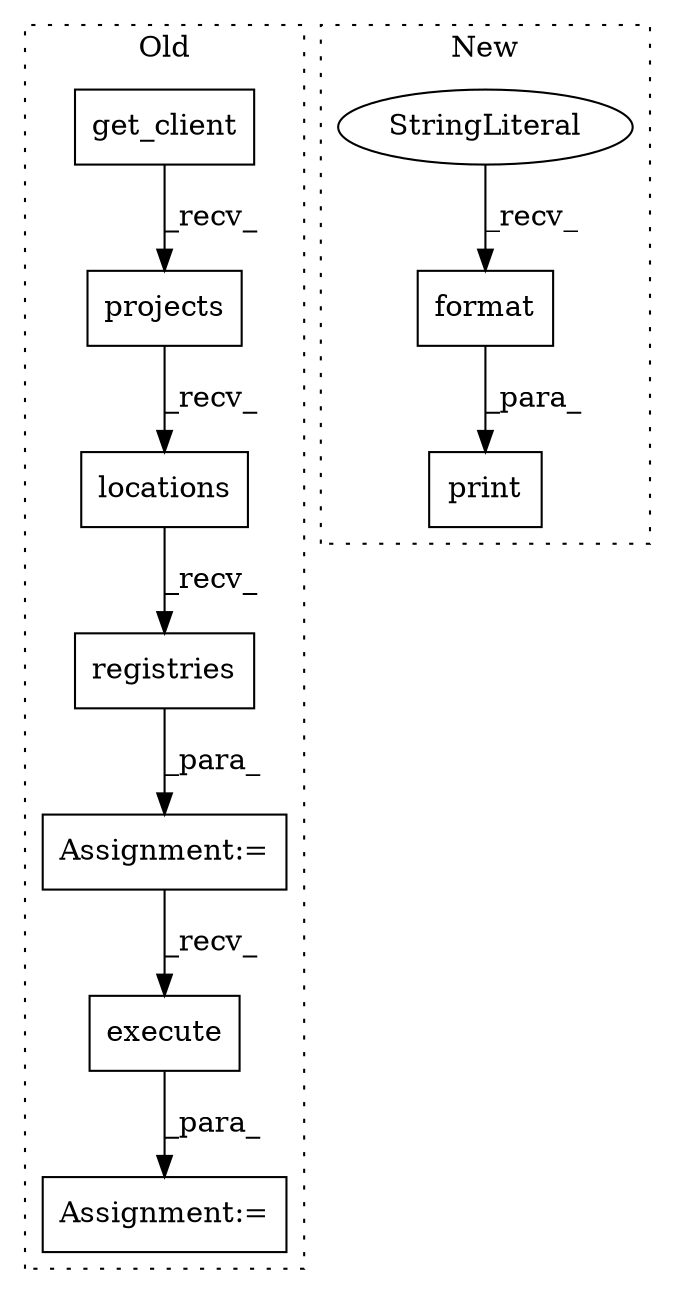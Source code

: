 digraph G {
subgraph cluster0 {
1 [label="locations" a="32" s="13807" l="11" shape="box"];
3 [label="projects" a="32" s="13796" l="10" shape="box"];
4 [label="execute" a="32" s="13898" l="9" shape="box"];
5 [label="get_client" a="32" s="13574,13605" l="11,1" shape="box"];
6 [label="registries" a="32" s="13819" l="12" shape="box"];
7 [label="Assignment:=" a="7" s="13788" l="1" shape="box"];
10 [label="Assignment:=" a="7" s="13854" l="1" shape="box"];
label = "Old";
style="dotted";
}
subgraph cluster1 {
2 [label="print" a="32" s="13591,13713" l="6,1" shape="box"];
8 [label="format" a="32" s="13647,13712" l="7,1" shape="box"];
9 [label="StringLiteral" a="45" s="13597" l="49" shape="ellipse"];
label = "New";
style="dotted";
}
1 -> 6 [label="_recv_"];
3 -> 1 [label="_recv_"];
4 -> 10 [label="_para_"];
5 -> 3 [label="_recv_"];
6 -> 7 [label="_para_"];
7 -> 4 [label="_recv_"];
8 -> 2 [label="_para_"];
9 -> 8 [label="_recv_"];
}